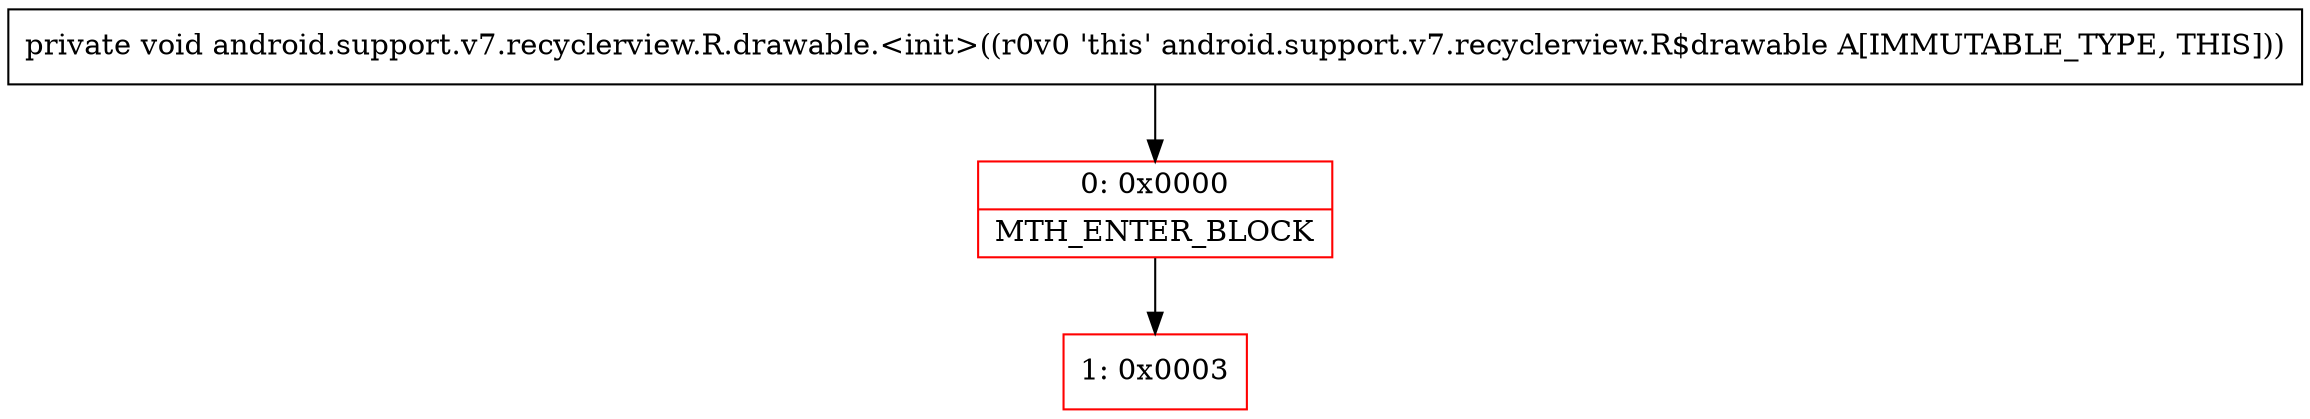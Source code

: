 digraph "CFG forandroid.support.v7.recyclerview.R.drawable.\<init\>()V" {
subgraph cluster_Region_195606699 {
label = "R(0)";
node [shape=record,color=blue];
}
Node_0 [shape=record,color=red,label="{0\:\ 0x0000|MTH_ENTER_BLOCK\l}"];
Node_1 [shape=record,color=red,label="{1\:\ 0x0003}"];
MethodNode[shape=record,label="{private void android.support.v7.recyclerview.R.drawable.\<init\>((r0v0 'this' android.support.v7.recyclerview.R$drawable A[IMMUTABLE_TYPE, THIS])) }"];
MethodNode -> Node_0;
Node_0 -> Node_1;
}

